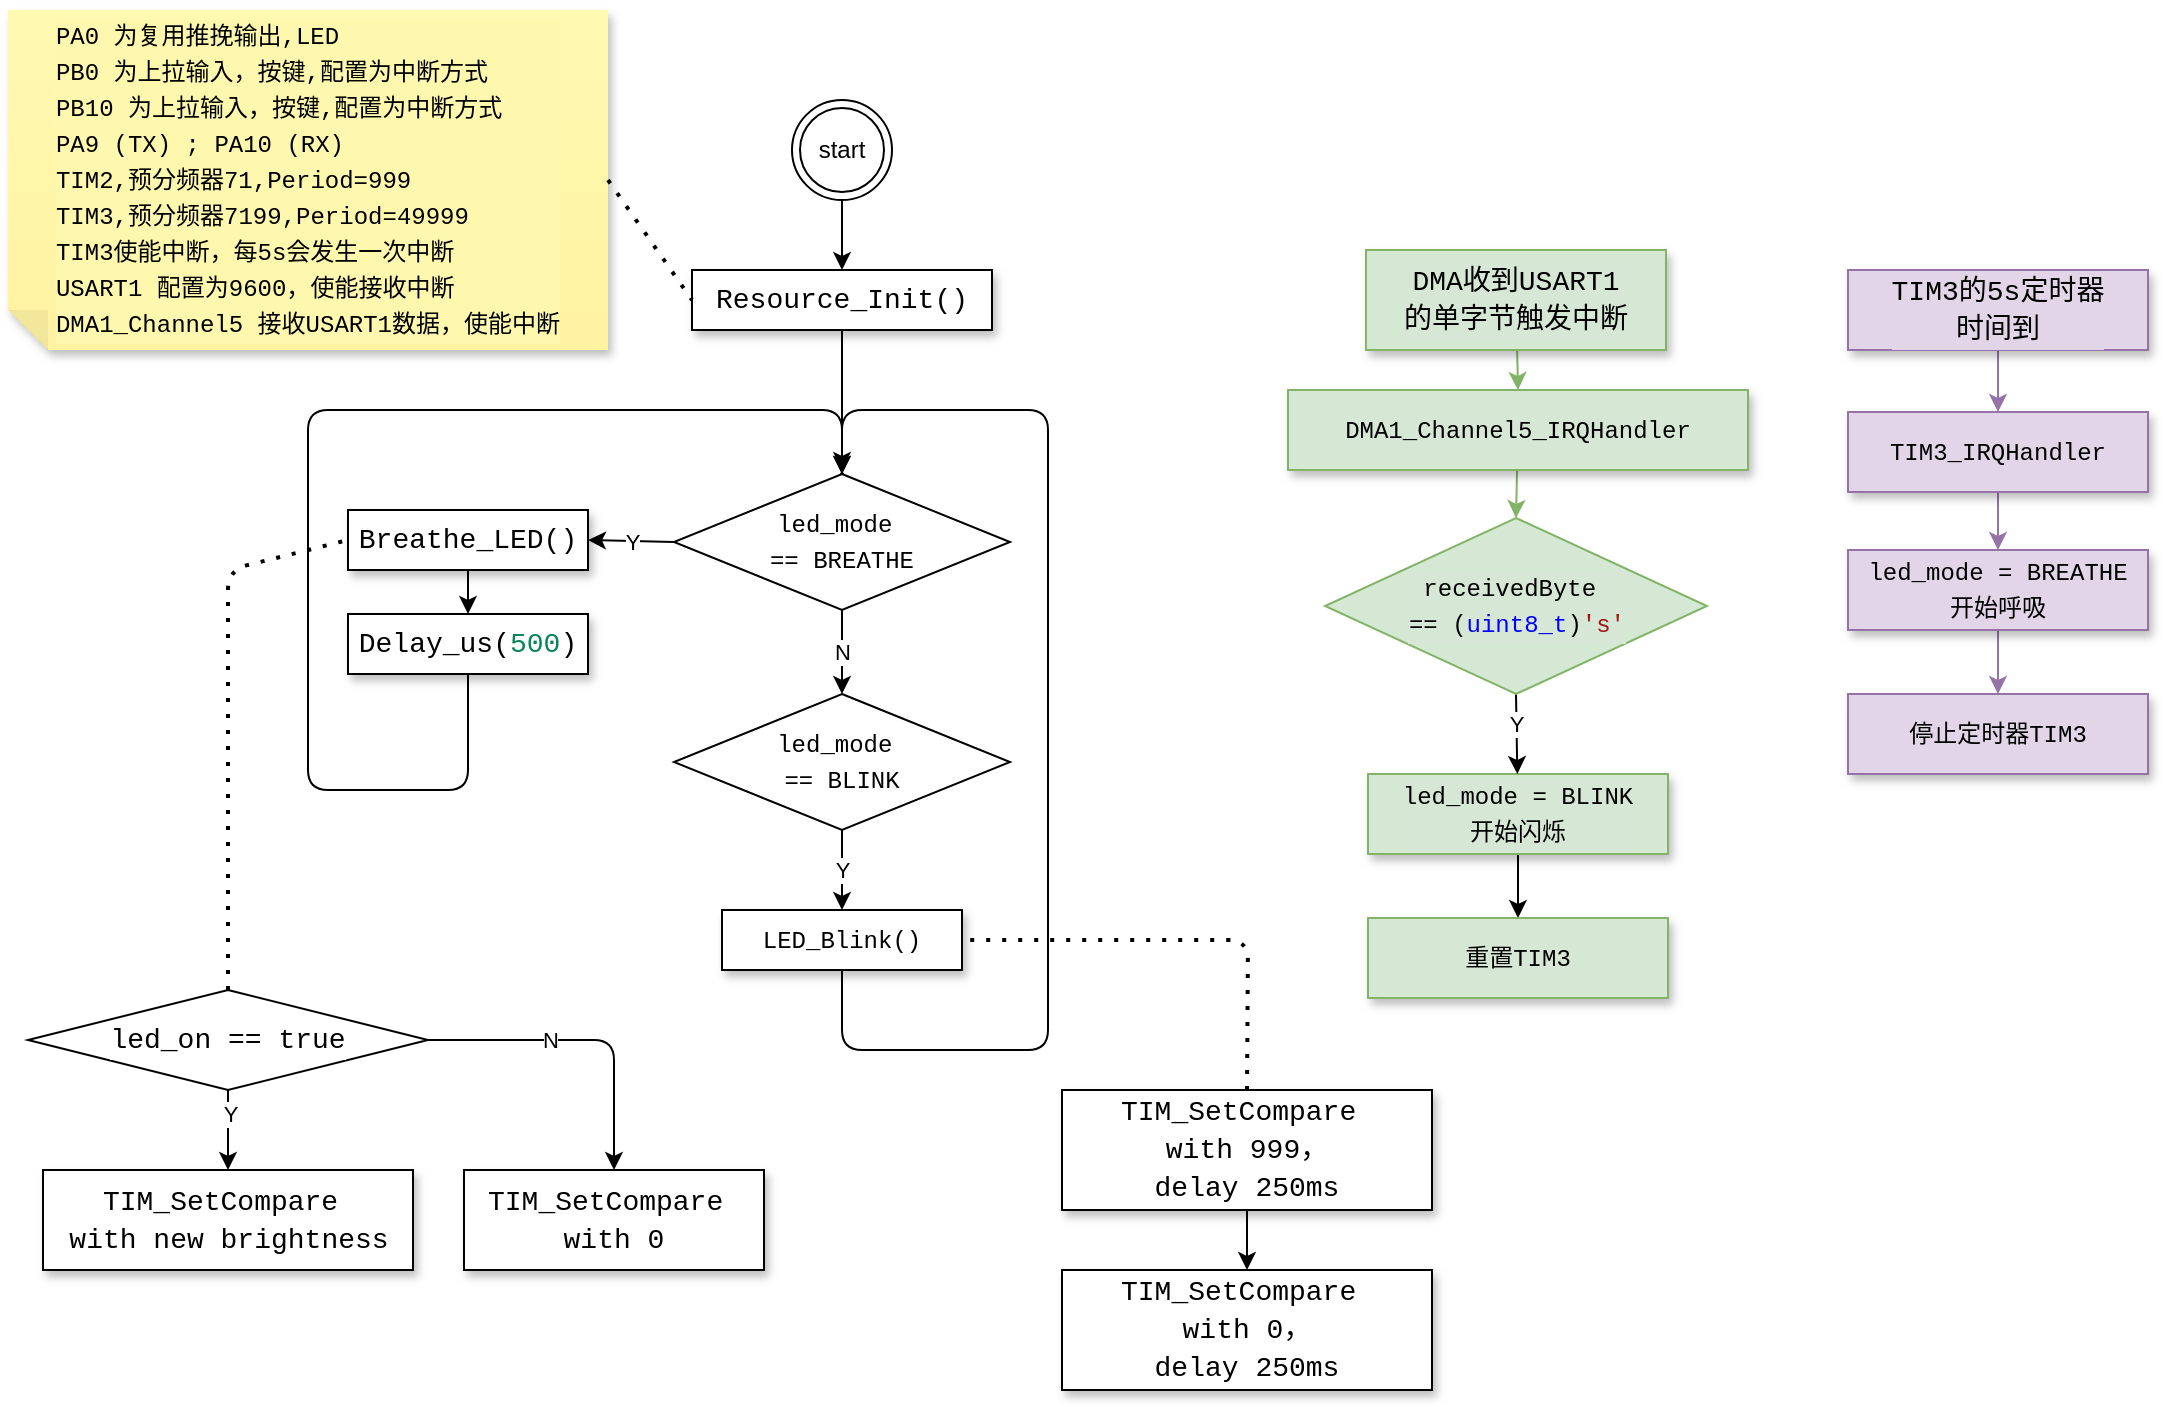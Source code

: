 <mxfile>
    <diagram id="bshUWRw8r4V4z6tN9mnT" name="第 1 页">
        <mxGraphModel dx="752" dy="1804" grid="1" gridSize="10" guides="1" tooltips="1" connect="1" arrows="1" fold="1" page="1" pageScale="1" pageWidth="827" pageHeight="1169" background="#ffffff" math="0" shadow="0">
            <root>
                <mxCell id="0"/>
                <mxCell id="1" parent="0"/>
                <mxCell id="4" style="edgeStyle=none;html=1;exitX=0.5;exitY=1;exitDx=0;exitDy=0;" parent="1" source="2" edge="1">
                    <mxGeometry relative="1" as="geometry">
                        <mxPoint x="427" y="210" as="targetPoint"/>
                    </mxGeometry>
                </mxCell>
                <mxCell id="2" value="&lt;div style=&quot;background-color: rgb(255, 255, 255); font-family: Consolas, &amp;quot;Courier New&amp;quot;, monospace; font-size: 14px; line-height: 19px;&quot;&gt;Resource_Init()&lt;/div&gt;" style="whiteSpace=wrap;html=1;shadow=1;" parent="1" vertex="1">
                    <mxGeometry x="352" y="110" width="150" height="30" as="geometry"/>
                </mxCell>
                <mxCell id="3" value="&lt;div style=&quot;background-color: rgb(255, 255, 255); font-family: Consolas, &amp;quot;Courier New&amp;quot;, monospace; font-size: 14px; line-height: 19px;&quot;&gt;Breathe_LED()&lt;/div&gt;" style="whiteSpace=wrap;html=1;shadow=1;" parent="1" vertex="1">
                    <mxGeometry x="180" y="230" width="120" height="30" as="geometry"/>
                </mxCell>
                <mxCell id="68" style="edgeStyle=none;html=1;exitX=0.5;exitY=1;exitDx=0;exitDy=0;entryX=0.5;entryY=0;entryDx=0;entryDy=0;" parent="1" source="5" target="53" edge="1">
                    <mxGeometry relative="1" as="geometry">
                        <mxPoint x="420" y="180" as="targetPoint"/>
                        <Array as="points">
                            <mxPoint x="240" y="370"/>
                            <mxPoint x="160" y="370"/>
                            <mxPoint x="160" y="180"/>
                            <mxPoint x="427" y="180"/>
                        </Array>
                    </mxGeometry>
                </mxCell>
                <mxCell id="5" value="&lt;div style=&quot;background-color: rgb(255, 255, 255); font-family: Consolas, &amp;quot;Courier New&amp;quot;, monospace; font-size: 14px; line-height: 19px;&quot;&gt;&lt;div style=&quot;line-height: 19px;&quot;&gt;Delay_us(&lt;span style=&quot;color: #098658;&quot;&gt;500&lt;/span&gt;)&lt;/div&gt;&lt;/div&gt;" style="whiteSpace=wrap;html=1;shadow=1;" parent="1" vertex="1">
                    <mxGeometry x="180" y="282" width="120" height="30" as="geometry"/>
                </mxCell>
                <mxCell id="6" style="edgeStyle=none;html=1;exitX=0.5;exitY=1;exitDx=0;exitDy=0;entryX=0.5;entryY=0;entryDx=0;entryDy=0;" parent="1" source="3" target="5" edge="1">
                    <mxGeometry relative="1" as="geometry"/>
                </mxCell>
                <mxCell id="28" style="edgeStyle=none;html=1;endArrow=classic;endFill=1;" parent="1" source="18" target="41" edge="1">
                    <mxGeometry relative="1" as="geometry">
                        <mxPoint x="120" y="570" as="targetPoint"/>
                    </mxGeometry>
                </mxCell>
                <mxCell id="40" value="Y" style="edgeLabel;html=1;align=center;verticalAlign=middle;resizable=0;points=[];" parent="28" vertex="1" connectable="0">
                    <mxGeometry x="-0.4" y="1" relative="1" as="geometry">
                        <mxPoint as="offset"/>
                    </mxGeometry>
                </mxCell>
                <mxCell id="44" style="edgeStyle=none;html=1;entryX=0.5;entryY=0;entryDx=0;entryDy=0;endArrow=classic;endFill=1;exitX=1;exitY=0.5;exitDx=0;exitDy=0;" parent="1" source="18" target="31" edge="1">
                    <mxGeometry relative="1" as="geometry">
                        <Array as="points">
                            <mxPoint x="313" y="495"/>
                        </Array>
                    </mxGeometry>
                </mxCell>
                <mxCell id="45" value="N" style="edgeLabel;html=1;align=center;verticalAlign=middle;resizable=0;points=[];" parent="44" vertex="1" connectable="0">
                    <mxGeometry x="-0.225" relative="1" as="geometry">
                        <mxPoint as="offset"/>
                    </mxGeometry>
                </mxCell>
                <mxCell id="18" value="&lt;div style=&quot;background-color: rgb(255, 255, 255); font-family: Consolas, &amp;quot;Courier New&amp;quot;, monospace; font-size: 14px; line-height: 19px;&quot;&gt;led_on == true&lt;/div&gt;" style="rhombus;whiteSpace=wrap;html=1;fillColor=none;" parent="1" vertex="1">
                    <mxGeometry x="20" y="470" width="200" height="50" as="geometry"/>
                </mxCell>
                <mxCell id="31" value="&lt;div style=&quot;background-color: rgb(255, 255, 255); font-family: Consolas, &amp;quot;Courier New&amp;quot;, monospace; font-size: 14px; line-height: 19px;&quot;&gt;&lt;div style=&quot;line-height: 19px;&quot;&gt;&lt;div style=&quot;border-color: var(--border-color); line-height: 19px;&quot;&gt;TIM_SetCompare&amp;nbsp;&lt;/div&gt;&lt;div style=&quot;border-color: var(--border-color); line-height: 19px;&quot;&gt;with 0&lt;/div&gt;&lt;/div&gt;&lt;/div&gt;" style="whiteSpace=wrap;html=1;shadow=1;" parent="1" vertex="1">
                    <mxGeometry x="238" y="560" width="150" height="50" as="geometry"/>
                </mxCell>
                <mxCell id="41" value="&lt;div style=&quot;background-color: rgb(255, 255, 255); font-family: Consolas, &amp;quot;Courier New&amp;quot;, monospace; font-size: 14px; line-height: 19px;&quot;&gt;&lt;div style=&quot;line-height: 19px;&quot;&gt;&lt;div style=&quot;line-height: 19px;&quot;&gt;&lt;div style=&quot;line-height: 19px;&quot;&gt;TIM_SetCompare&amp;nbsp;&lt;/div&gt;&lt;div style=&quot;line-height: 19px;&quot;&gt;with new brightness&lt;/div&gt;&lt;/div&gt;&lt;/div&gt;&lt;/div&gt;" style="whiteSpace=wrap;html=1;shadow=1;" parent="1" vertex="1">
                    <mxGeometry x="27.5" y="560" width="185" height="50" as="geometry"/>
                </mxCell>
                <mxCell id="54" value="Y" style="edgeStyle=none;html=1;entryX=1;entryY=0.5;entryDx=0;entryDy=0;exitX=0;exitY=0.5;exitDx=0;exitDy=0;" parent="1" source="53" target="3" edge="1">
                    <mxGeometry relative="1" as="geometry"/>
                </mxCell>
                <mxCell id="56" value="N" style="edgeStyle=none;html=1;entryX=0.5;entryY=0;entryDx=0;entryDy=0;" parent="1" source="53" target="55" edge="1">
                    <mxGeometry relative="1" as="geometry"/>
                </mxCell>
                <mxCell id="69" style="edgeStyle=none;html=1;" parent="1" source="53" edge="1">
                    <mxGeometry relative="1" as="geometry">
                        <mxPoint x="427" y="210" as="targetPoint"/>
                    </mxGeometry>
                </mxCell>
                <mxCell id="53" value="&lt;div style=&quot;background-color: rgb(255, 255, 255); font-family: Menlo, Monaco, &amp;quot;Courier New&amp;quot;, monospace; line-height: 18px;&quot;&gt;led_mode&amp;nbsp;&lt;/div&gt;&lt;div style=&quot;background-color: rgb(255, 255, 255); font-family: Menlo, Monaco, &amp;quot;Courier New&amp;quot;, monospace; line-height: 18px;&quot;&gt;== BREATHE&lt;/div&gt;" style="rhombus;whiteSpace=wrap;html=1;" parent="1" vertex="1">
                    <mxGeometry x="343" y="212" width="168" height="68" as="geometry"/>
                </mxCell>
                <mxCell id="58" value="Y" style="edgeStyle=none;html=1;entryX=0.5;entryY=0;entryDx=0;entryDy=0;" parent="1" source="55" target="57" edge="1">
                    <mxGeometry relative="1" as="geometry"/>
                </mxCell>
                <mxCell id="55" value="&lt;div style=&quot;background-color: rgb(255, 255, 255); font-family: Menlo, Monaco, &amp;quot;Courier New&amp;quot;, monospace; line-height: 18px;&quot;&gt;&lt;div style=&quot;line-height: 18px;&quot;&gt;led_mode&amp;nbsp;&lt;/div&gt;&lt;div style=&quot;line-height: 18px;&quot;&gt;== BLINK&lt;/div&gt;&lt;/div&gt;" style="rhombus;whiteSpace=wrap;html=1;" parent="1" vertex="1">
                    <mxGeometry x="343" y="322" width="168" height="68" as="geometry"/>
                </mxCell>
                <mxCell id="57" value="&lt;div style=&quot;background-color: rgb(255, 255, 255); font-family: Consolas, &amp;quot;Courier New&amp;quot;, monospace; font-size: 14px; line-height: 19px;&quot;&gt;&lt;div style=&quot;font-family: Menlo, Monaco, &amp;quot;Courier New&amp;quot;, monospace; font-size: 12px; line-height: 18px;&quot;&gt;LED_Blink()&lt;/div&gt;&lt;/div&gt;" style="whiteSpace=wrap;html=1;shadow=1;" parent="1" vertex="1">
                    <mxGeometry x="367" y="430" width="120" height="30" as="geometry"/>
                </mxCell>
                <mxCell id="70" value="" style="endArrow=classic;html=1;exitX=0.5;exitY=1;exitDx=0;exitDy=0;entryX=0.5;entryY=0;entryDx=0;entryDy=0;" parent="1" source="57" target="53" edge="1">
                    <mxGeometry width="50" height="50" relative="1" as="geometry">
                        <mxPoint x="390" y="390" as="sourcePoint"/>
                        <mxPoint x="600" y="200" as="targetPoint"/>
                        <Array as="points">
                            <mxPoint x="427" y="500"/>
                            <mxPoint x="530" y="500"/>
                            <mxPoint x="530" y="180"/>
                            <mxPoint x="427" y="180"/>
                        </Array>
                    </mxGeometry>
                </mxCell>
                <mxCell id="71" value="" style="endArrow=none;dashed=1;html=1;dashPattern=1 3;strokeWidth=2;entryX=0;entryY=0.5;entryDx=0;entryDy=0;exitX=0.5;exitY=0;exitDx=0;exitDy=0;" parent="1" source="18" target="3" edge="1">
                    <mxGeometry width="50" height="50" relative="1" as="geometry">
                        <mxPoint x="350" y="390" as="sourcePoint"/>
                        <mxPoint x="400" y="340" as="targetPoint"/>
                        <Array as="points">
                            <mxPoint x="120" y="260"/>
                        </Array>
                    </mxGeometry>
                </mxCell>
                <mxCell id="74" style="edgeStyle=none;html=1;entryX=0.5;entryY=0;entryDx=0;entryDy=0;" parent="1" source="72" target="73" edge="1">
                    <mxGeometry relative="1" as="geometry"/>
                </mxCell>
                <mxCell id="72" value="&lt;div style=&quot;background-color: rgb(255, 255, 255); font-family: Consolas, &amp;quot;Courier New&amp;quot;, monospace; font-size: 14px; line-height: 19px;&quot;&gt;&lt;div style=&quot;line-height: 19px;&quot;&gt;&lt;div style=&quot;line-height: 19px;&quot;&gt;&lt;div style=&quot;line-height: 19px;&quot;&gt;TIM_SetCompare&amp;nbsp;&lt;/div&gt;&lt;div style=&quot;line-height: 19px;&quot;&gt;with 999，&lt;/div&gt;&lt;div style=&quot;line-height: 19px;&quot;&gt;delay 250ms&lt;/div&gt;&lt;/div&gt;&lt;/div&gt;&lt;/div&gt;" style="whiteSpace=wrap;html=1;shadow=1;" parent="1" vertex="1">
                    <mxGeometry x="537" y="520" width="185" height="60" as="geometry"/>
                </mxCell>
                <mxCell id="73" value="&lt;div style=&quot;background-color: rgb(255, 255, 255); font-family: Consolas, &amp;quot;Courier New&amp;quot;, monospace; font-size: 14px; line-height: 19px;&quot;&gt;&lt;div style=&quot;line-height: 19px;&quot;&gt;&lt;div style=&quot;line-height: 19px;&quot;&gt;&lt;div style=&quot;line-height: 19px;&quot;&gt;TIM_SetCompare&amp;nbsp;&lt;/div&gt;&lt;div style=&quot;line-height: 19px;&quot;&gt;with 0，&lt;/div&gt;&lt;div style=&quot;line-height: 19px;&quot;&gt;delay 250ms&lt;/div&gt;&lt;/div&gt;&lt;/div&gt;&lt;/div&gt;" style="whiteSpace=wrap;html=1;shadow=1;" parent="1" vertex="1">
                    <mxGeometry x="537" y="610" width="185" height="60" as="geometry"/>
                </mxCell>
                <mxCell id="75" value="" style="endArrow=none;dashed=1;html=1;dashPattern=1 3;strokeWidth=2;entryX=1;entryY=0.5;entryDx=0;entryDy=0;exitX=0.5;exitY=0;exitDx=0;exitDy=0;" parent="1" source="72" target="57" edge="1">
                    <mxGeometry width="50" height="50" relative="1" as="geometry">
                        <mxPoint x="350" y="500" as="sourcePoint"/>
                        <mxPoint x="400" y="450" as="targetPoint"/>
                        <Array as="points">
                            <mxPoint x="630" y="445"/>
                        </Array>
                    </mxGeometry>
                </mxCell>
                <mxCell id="77" style="edgeStyle=none;html=1;entryX=0.5;entryY=0;entryDx=0;entryDy=0;" parent="1" source="76" target="2" edge="1">
                    <mxGeometry relative="1" as="geometry"/>
                </mxCell>
                <mxCell id="76" value="start" style="ellipse;shape=doubleEllipse;whiteSpace=wrap;html=1;aspect=fixed;" parent="1" vertex="1">
                    <mxGeometry x="402" y="25" width="50" height="50" as="geometry"/>
                </mxCell>
                <mxCell id="94" style="edgeStyle=none;html=1;entryX=0.5;entryY=0;entryDx=0;entryDy=0;fillColor=#d5e8d4;strokeColor=#82b366;labelBackgroundColor=#d6e8d5;" parent="1" source="79" target="105" edge="1">
                    <mxGeometry relative="1" as="geometry">
                        <mxPoint x="764" y="270" as="targetPoint"/>
                    </mxGeometry>
                </mxCell>
                <mxCell id="79" value="&lt;div style=&quot;font-family: Consolas, &amp;quot;Courier New&amp;quot;, monospace; font-size: 14px; line-height: 19px;&quot;&gt;&lt;div style=&quot;line-height: 19px;&quot;&gt;&lt;div style=&quot;font-family: Menlo, Monaco, &amp;quot;Courier New&amp;quot;, monospace; font-size: 12px; line-height: 18px;&quot;&gt;&lt;div style=&quot;line-height: 18px;&quot;&gt;&lt;div style=&quot;line-height: 18px;&quot;&gt;DMA1_Channel5_IRQHandler&lt;/div&gt;&lt;/div&gt;&lt;/div&gt;&lt;/div&gt;&lt;/div&gt;" style="whiteSpace=wrap;html=1;shadow=1;fillColor=#d5e8d4;strokeColor=#82b366;labelBackgroundColor=#d6e8d5;" parent="1" vertex="1">
                    <mxGeometry x="650" y="170" width="230" height="40" as="geometry"/>
                </mxCell>
                <mxCell id="80" style="edgeStyle=none;html=1;entryX=0.5;entryY=0;entryDx=0;entryDy=0;fontColor=#fff2cc;endArrow=classic;endFill=1;fillColor=#d5e8d4;strokeColor=#82b366;labelBackgroundColor=#d6e8d5;" parent="1" source="81" target="79" edge="1">
                    <mxGeometry relative="1" as="geometry"/>
                </mxCell>
                <mxCell id="81" value="&lt;div style=&quot;font-family: Consolas, &amp;quot;Courier New&amp;quot;, monospace; font-size: 14px; line-height: 19px;&quot;&gt;&lt;div style=&quot;line-height: 19px;&quot;&gt;DMA收到USART1&lt;/div&gt;&lt;div style=&quot;line-height: 19px;&quot;&gt;的单字节触发中断&lt;/div&gt;&lt;/div&gt;" style="whiteSpace=wrap;html=1;shadow=1;fillColor=#d5e8d4;strokeColor=#82b366;labelBackgroundColor=#d6e8d5;" parent="1" vertex="1">
                    <mxGeometry x="689" y="100" width="150" height="50" as="geometry"/>
                </mxCell>
                <mxCell id="95" style="edgeStyle=none;html=1;" parent="1" source="85" target="87" edge="1">
                    <mxGeometry relative="1" as="geometry"/>
                </mxCell>
                <mxCell id="85" value="&lt;div style=&quot;font-family: Consolas, &amp;quot;Courier New&amp;quot;, monospace; font-size: 14px; line-height: 19px;&quot;&gt;&lt;div style=&quot;line-height: 19px;&quot;&gt;&lt;div style=&quot;font-family: Menlo, Monaco, &amp;quot;Courier New&amp;quot;, monospace; font-size: 12px; line-height: 18px;&quot;&gt;led_mode = BLINK&lt;/div&gt;&lt;div style=&quot;font-family: Menlo, Monaco, &amp;quot;Courier New&amp;quot;, monospace; font-size: 12px; line-height: 18px;&quot;&gt;开始闪烁&lt;/div&gt;&lt;/div&gt;&lt;/div&gt;" style="whiteSpace=wrap;html=1;shadow=1;fillColor=#d5e8d4;strokeColor=#82b366;labelBackgroundColor=#d6e8d5;" parent="1" vertex="1">
                    <mxGeometry x="690" y="362" width="150" height="40" as="geometry"/>
                </mxCell>
                <mxCell id="87" value="&lt;div style=&quot;font-family: Consolas, &amp;quot;Courier New&amp;quot;, monospace; font-size: 14px; line-height: 19px;&quot;&gt;&lt;div style=&quot;line-height: 19px;&quot;&gt;&lt;div style=&quot;font-family: Menlo, Monaco, &amp;quot;Courier New&amp;quot;, monospace; font-size: 12px; line-height: 18px;&quot;&gt;&lt;div style=&quot;line-height: 18px;&quot;&gt;&lt;span style=&quot;&quot;&gt;重置TIM3&lt;/span&gt;&lt;/div&gt;&lt;/div&gt;&lt;/div&gt;&lt;/div&gt;" style="whiteSpace=wrap;html=1;shadow=1;fillColor=#d5e8d4;strokeColor=#82b366;labelBackgroundColor=#d6e8d5;fontColor=#000000;" parent="1" vertex="1">
                    <mxGeometry x="690" y="434" width="150" height="40" as="geometry"/>
                </mxCell>
                <mxCell id="92" value="&lt;div style=&quot;border-color: var(--border-color); text-align: left; font-family: Menlo, Monaco, &amp;quot;Courier New&amp;quot;, monospace; line-height: 18px;&quot;&gt;&lt;span style=&quot;border-color: var(--border-color);&quot;&gt;PA0 为复用推挽输出,LED&lt;/span&gt;&lt;/div&gt;&lt;div style=&quot;border-color: var(--border-color); text-align: left; font-family: Menlo, Monaco, &amp;quot;Courier New&amp;quot;, monospace; line-height: 18px;&quot;&gt;&lt;div style=&quot;border-color: var(--border-color); line-height: 18px;&quot;&gt;&lt;span style=&quot;border-color: var(--border-color);&quot;&gt;PB0 为上拉输入，按键,配置为中断方式&lt;/span&gt;&lt;/div&gt;&lt;div style=&quot;border-color: var(--border-color); line-height: 18px;&quot;&gt;&lt;span style=&quot;border-color: var(--border-color);&quot;&gt;PB10 为上拉输入，按键,配置为中断方式&lt;br&gt;&lt;/span&gt;&lt;/div&gt;&lt;div style=&quot;border-color: var(--border-color); line-height: 18px;&quot;&gt;&lt;span style=&quot;border-color: var(--border-color);&quot;&gt;&lt;div style=&quot;line-height: 18px;&quot;&gt;&lt;span style=&quot;&quot;&gt;PA9 (TX) ;&amp;nbsp;&lt;/span&gt;&lt;span style=&quot;&quot;&gt;PA10 (RX)&lt;/span&gt;&lt;/div&gt;&lt;/span&gt;&lt;/div&gt;&lt;div style=&quot;border-color: var(--border-color); line-height: 18px;&quot;&gt;&lt;span style=&quot;&quot;&gt;&lt;span style=&quot;border-color: var(--border-color);&quot;&gt;TIM2,&lt;/span&gt;&lt;span style=&quot;border-color: var(--border-color);&quot;&gt;预分频器71,&lt;/span&gt;&lt;span style=&quot;border-color: var(--border-color);&quot;&gt;Period=999&lt;/span&gt;&lt;/span&gt;&lt;/div&gt;&lt;div style=&quot;border-color: var(--border-color); line-height: 18px;&quot;&gt;&lt;span style=&quot;&quot;&gt;&lt;span style=&quot;border-color: var(--border-color);&quot;&gt;&lt;span style=&quot;border-color: var(--border-color);&quot;&gt;TIM3,&lt;/span&gt;&lt;span style=&quot;border-color: var(--border-color);&quot;&gt;预分频器&lt;span style=&quot;&quot;&gt;7199&lt;/span&gt;&lt;/span&gt;&lt;/span&gt;&lt;span style=&quot;border-color: var(--border-color);&quot;&gt;,&lt;/span&gt;&lt;span style=&quot;border-color: var(--border-color);&quot;&gt;Period=&lt;/span&gt;&lt;span style=&quot;&quot;&gt;49999&lt;/span&gt;&lt;/span&gt;&lt;/div&gt;&lt;div style=&quot;border-color: var(--border-color); line-height: 18px;&quot;&gt;&lt;span style=&quot;&quot;&gt;TIM3使能中断，每5s会发生一次中断&lt;/span&gt;&lt;/div&gt;&lt;div style=&quot;border-color: var(--border-color); line-height: 18px;&quot;&gt;&lt;div style=&quot;line-height: 18px;&quot;&gt;&lt;span style=&quot;&quot;&gt;USART1 配置为9600，&lt;/span&gt;&lt;span style=&quot;&quot;&gt;使能接收中断&lt;/span&gt;&lt;/div&gt;&lt;div style=&quot;line-height: 18px;&quot;&gt;&lt;div style=&quot;line-height: 18px;&quot;&gt;&lt;span style=&quot;&quot;&gt;DMA1_Channel5 接收&lt;/span&gt;&lt;span style=&quot;&quot;&gt;USART1数据，使能中断&lt;/span&gt;&lt;/div&gt;&lt;/div&gt;&lt;/div&gt;&lt;/div&gt;" style="shape=note;whiteSpace=wrap;html=1;backgroundOutline=1;fontColor=#000000;darkOpacity=0.05;fillColor=#FFF9B2;strokeColor=none;fillStyle=solid;direction=west;gradientDirection=north;gradientColor=#FFF2A1;shadow=1;size=20;pointerEvents=1;labelBackgroundColor=#FEF7AE;" parent="1" vertex="1">
                    <mxGeometry x="10" y="-20" width="300" height="170" as="geometry"/>
                </mxCell>
                <mxCell id="93" value="" style="endArrow=none;dashed=1;html=1;dashPattern=1 3;strokeWidth=2;entryX=0;entryY=0.5;entryDx=0;entryDy=0;exitX=0;exitY=0.5;exitDx=0;exitDy=0;exitPerimeter=0;" parent="1" source="92" target="2" edge="1">
                    <mxGeometry width="50" height="50" relative="1" as="geometry">
                        <mxPoint x="400" y="350" as="sourcePoint"/>
                        <mxPoint x="450" y="300" as="targetPoint"/>
                    </mxGeometry>
                </mxCell>
                <mxCell id="96" style="edgeStyle=none;html=1;entryX=0.5;entryY=0;entryDx=0;entryDy=0;fillColor=#e1d5e7;strokeColor=#9673a6;labelBackgroundColor=#e1d5e7;" parent="1" source="97" target="101" edge="1">
                    <mxGeometry relative="1" as="geometry"/>
                </mxCell>
                <mxCell id="97" value="&lt;div style=&quot;font-family: Consolas, &amp;quot;Courier New&amp;quot;, monospace; font-size: 14px; line-height: 19px;&quot;&gt;&lt;div style=&quot;line-height: 19px;&quot;&gt;&lt;div style=&quot;font-family: Menlo, Monaco, &amp;quot;Courier New&amp;quot;, monospace; font-size: 12px; line-height: 18px;&quot;&gt;&lt;div style=&quot;line-height: 18px;&quot;&gt;TIM3_IRQHandler&lt;/div&gt;&lt;/div&gt;&lt;/div&gt;&lt;/div&gt;" style="whiteSpace=wrap;html=1;shadow=1;fillColor=#e1d5e7;strokeColor=#9673a6;labelBackgroundColor=#e1d5e7;" parent="1" vertex="1">
                    <mxGeometry x="930" y="181" width="150" height="40" as="geometry"/>
                </mxCell>
                <mxCell id="98" style="edgeStyle=none;html=1;entryX=0.5;entryY=0;entryDx=0;entryDy=0;fontColor=#fff2cc;endArrow=classic;endFill=1;fillColor=#e1d5e7;strokeColor=#9673a6;labelBackgroundColor=#e1d5e7;" parent="1" source="99" target="97" edge="1">
                    <mxGeometry relative="1" as="geometry"/>
                </mxCell>
                <mxCell id="99" value="&lt;div style=&quot;font-family: Consolas, &amp;quot;Courier New&amp;quot;, monospace; font-size: 14px; line-height: 19px;&quot;&gt;&lt;div style=&quot;line-height: 19px;&quot;&gt;TIM3的5s定时器&lt;/div&gt;&lt;div style=&quot;line-height: 19px;&quot;&gt;时间到&lt;/div&gt;&lt;/div&gt;" style="whiteSpace=wrap;html=1;shadow=1;fillColor=#e1d5e7;strokeColor=#9673a6;labelBackgroundColor=#e1d5e7;" parent="1" vertex="1">
                    <mxGeometry x="930" y="110" width="150" height="40" as="geometry"/>
                </mxCell>
                <mxCell id="100" style="edgeStyle=none;html=1;fillColor=#e1d5e7;strokeColor=#9673a6;labelBackgroundColor=#e1d5e7;" parent="1" source="101" target="102" edge="1">
                    <mxGeometry relative="1" as="geometry"/>
                </mxCell>
                <mxCell id="101" value="&lt;div style=&quot;font-family: Consolas, &amp;quot;Courier New&amp;quot;, monospace; font-size: 14px; line-height: 19px;&quot;&gt;&lt;div style=&quot;line-height: 19px;&quot;&gt;&lt;div style=&quot;font-family: Menlo, Monaco, &amp;quot;Courier New&amp;quot;, monospace; font-size: 12px; line-height: 18px;&quot;&gt;&lt;div style=&quot;line-height: 18px;&quot;&gt;led_mode = BREATHE&lt;/div&gt;&lt;div style=&quot;line-height: 18px;&quot;&gt;开始呼吸&lt;/div&gt;&lt;/div&gt;&lt;/div&gt;&lt;/div&gt;" style="whiteSpace=wrap;html=1;shadow=1;fillColor=#e1d5e7;strokeColor=#9673a6;labelBackgroundColor=#e1d5e7;" parent="1" vertex="1">
                    <mxGeometry x="930" y="250" width="150" height="40" as="geometry"/>
                </mxCell>
                <mxCell id="102" value="&lt;div style=&quot;font-family: Consolas, &amp;quot;Courier New&amp;quot;, monospace; font-size: 14px; line-height: 19px;&quot;&gt;&lt;div style=&quot;line-height: 19px;&quot;&gt;&lt;div style=&quot;font-family: Menlo, Monaco, &amp;quot;Courier New&amp;quot;, monospace; font-size: 12px; line-height: 18px;&quot;&gt;&lt;div style=&quot;line-height: 18px;&quot;&gt;&lt;span style=&quot;&quot;&gt;停止定时器&lt;/span&gt;&lt;span style=&quot;&quot;&gt;TIM3&lt;/span&gt;&lt;/div&gt;&lt;/div&gt;&lt;/div&gt;&lt;/div&gt;" style="whiteSpace=wrap;html=1;shadow=1;fillColor=#e1d5e7;strokeColor=#9673a6;labelBackgroundColor=#e1d5e7;fontColor=#000000;" parent="1" vertex="1">
                    <mxGeometry x="930" y="322" width="150" height="40" as="geometry"/>
                </mxCell>
                <mxCell id="104" style="edgeStyle=none;html=1;exitX=0.5;exitY=1;exitDx=0;exitDy=0;" parent="1" source="105" target="85" edge="1">
                    <mxGeometry relative="1" as="geometry">
                        <mxPoint x="765.278" y="290" as="sourcePoint"/>
                    </mxGeometry>
                </mxCell>
                <mxCell id="106" value="Y" style="edgeLabel;html=1;align=center;verticalAlign=middle;resizable=0;points=[];fontColor=#000000;" vertex="1" connectable="0" parent="104">
                    <mxGeometry x="-0.25" relative="1" as="geometry">
                        <mxPoint as="offset"/>
                    </mxGeometry>
                </mxCell>
                <mxCell id="105" value="&lt;div style=&quot;font-family: Menlo, Monaco, &amp;quot;Courier New&amp;quot;, monospace; line-height: 18px;&quot;&gt;receivedByte&amp;nbsp;&lt;/div&gt;&lt;div style=&quot;font-family: Menlo, Monaco, &amp;quot;Courier New&amp;quot;, monospace; line-height: 18px;&quot;&gt;== (&lt;span style=&quot;border-color: var(--border-color); color: rgb(0, 0, 255);&quot;&gt;uint8_t&lt;/span&gt;)&lt;span style=&quot;border-color: var(--border-color); color: rgb(163, 21, 21);&quot;&gt;'s'&lt;/span&gt;&lt;br&gt;&lt;/div&gt;" style="rhombus;whiteSpace=wrap;html=1;fillColor=#d5e8d4;strokeColor=#82b366;labelBackgroundColor=#d6e8d5;" vertex="1" parent="1">
                    <mxGeometry x="668.5" y="234" width="191" height="88" as="geometry"/>
                </mxCell>
            </root>
        </mxGraphModel>
    </diagram>
</mxfile>